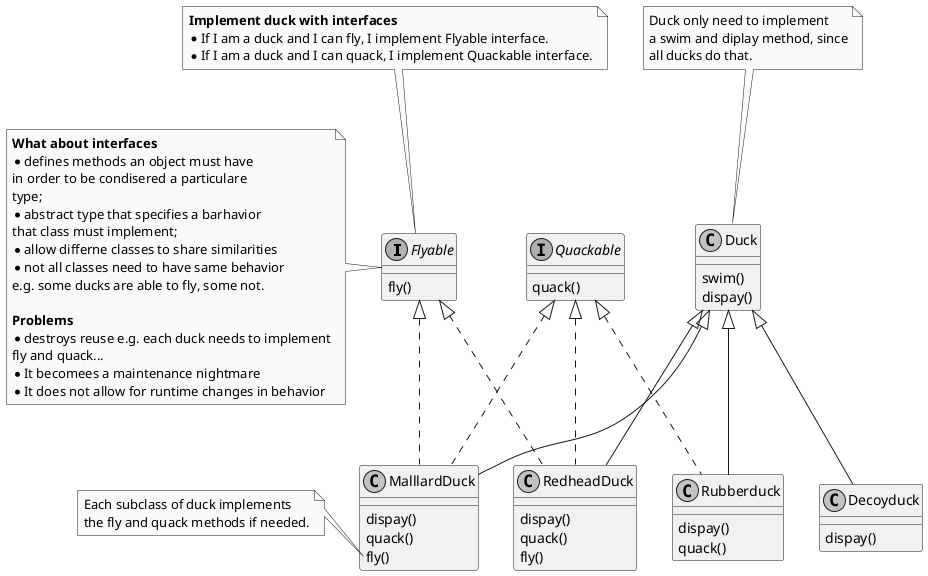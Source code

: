 @startuml
skinparam monochrome true
interface Flyable {
    fly()
}

note left of Flyable
    <b>What about interfaces
    * defines methods an object must have
    in order to be condisered a particulare
    type;
    * abstract type that specifies a barhavior
    that class must implement;
    * allow differne classes to share similarities
    * not all classes need to have same behavior
    e.g. some ducks are able to fly, some not.

    <b>Problems
    * destroys reuse e.g. each duck needs to implement
    fly and quack...
    * It becomees a maintenance nightmare
    * It does not allow for runtime changes in behavior
end note
note top of Flyable
    <b>Implement duck with interfaces
    * If I am a duck and I can fly, I implement Flyable interface.
    * If I am a duck and I can quack, I implement Quackable interface.
end note

interface Quackable {
    quack()
}

class Duck {
    swim()
    dispay()
}
note top of Duck
    Duck only need to implement
    a swim and diplay method, since
    all ducks do that.
end note

class MalllardDuck{
   dispay()
   quack()
   fly()
}

note left of MalllardDuck::fly
    Each subclass of duck implements
    the fly and quack methods if needed.
end note

class RedheadDuck {
     dispay()
     quack()
     fly()
}

class Rubberduck {
    dispay()
    quack()
}

class Decoyduck {
    dispay()
}

Flyable <|.. MalllardDuck
Flyable <|.. RedheadDuck
Quackable <|.. MalllardDuck
Quackable <|.. RedheadDuck
Quackable <|.. Rubberduck

Duck <|-- MalllardDuck
Duck <|-- RedheadDuck
Duck <|-- Rubberduck
Duck <|-- Decoyduck


@enduml